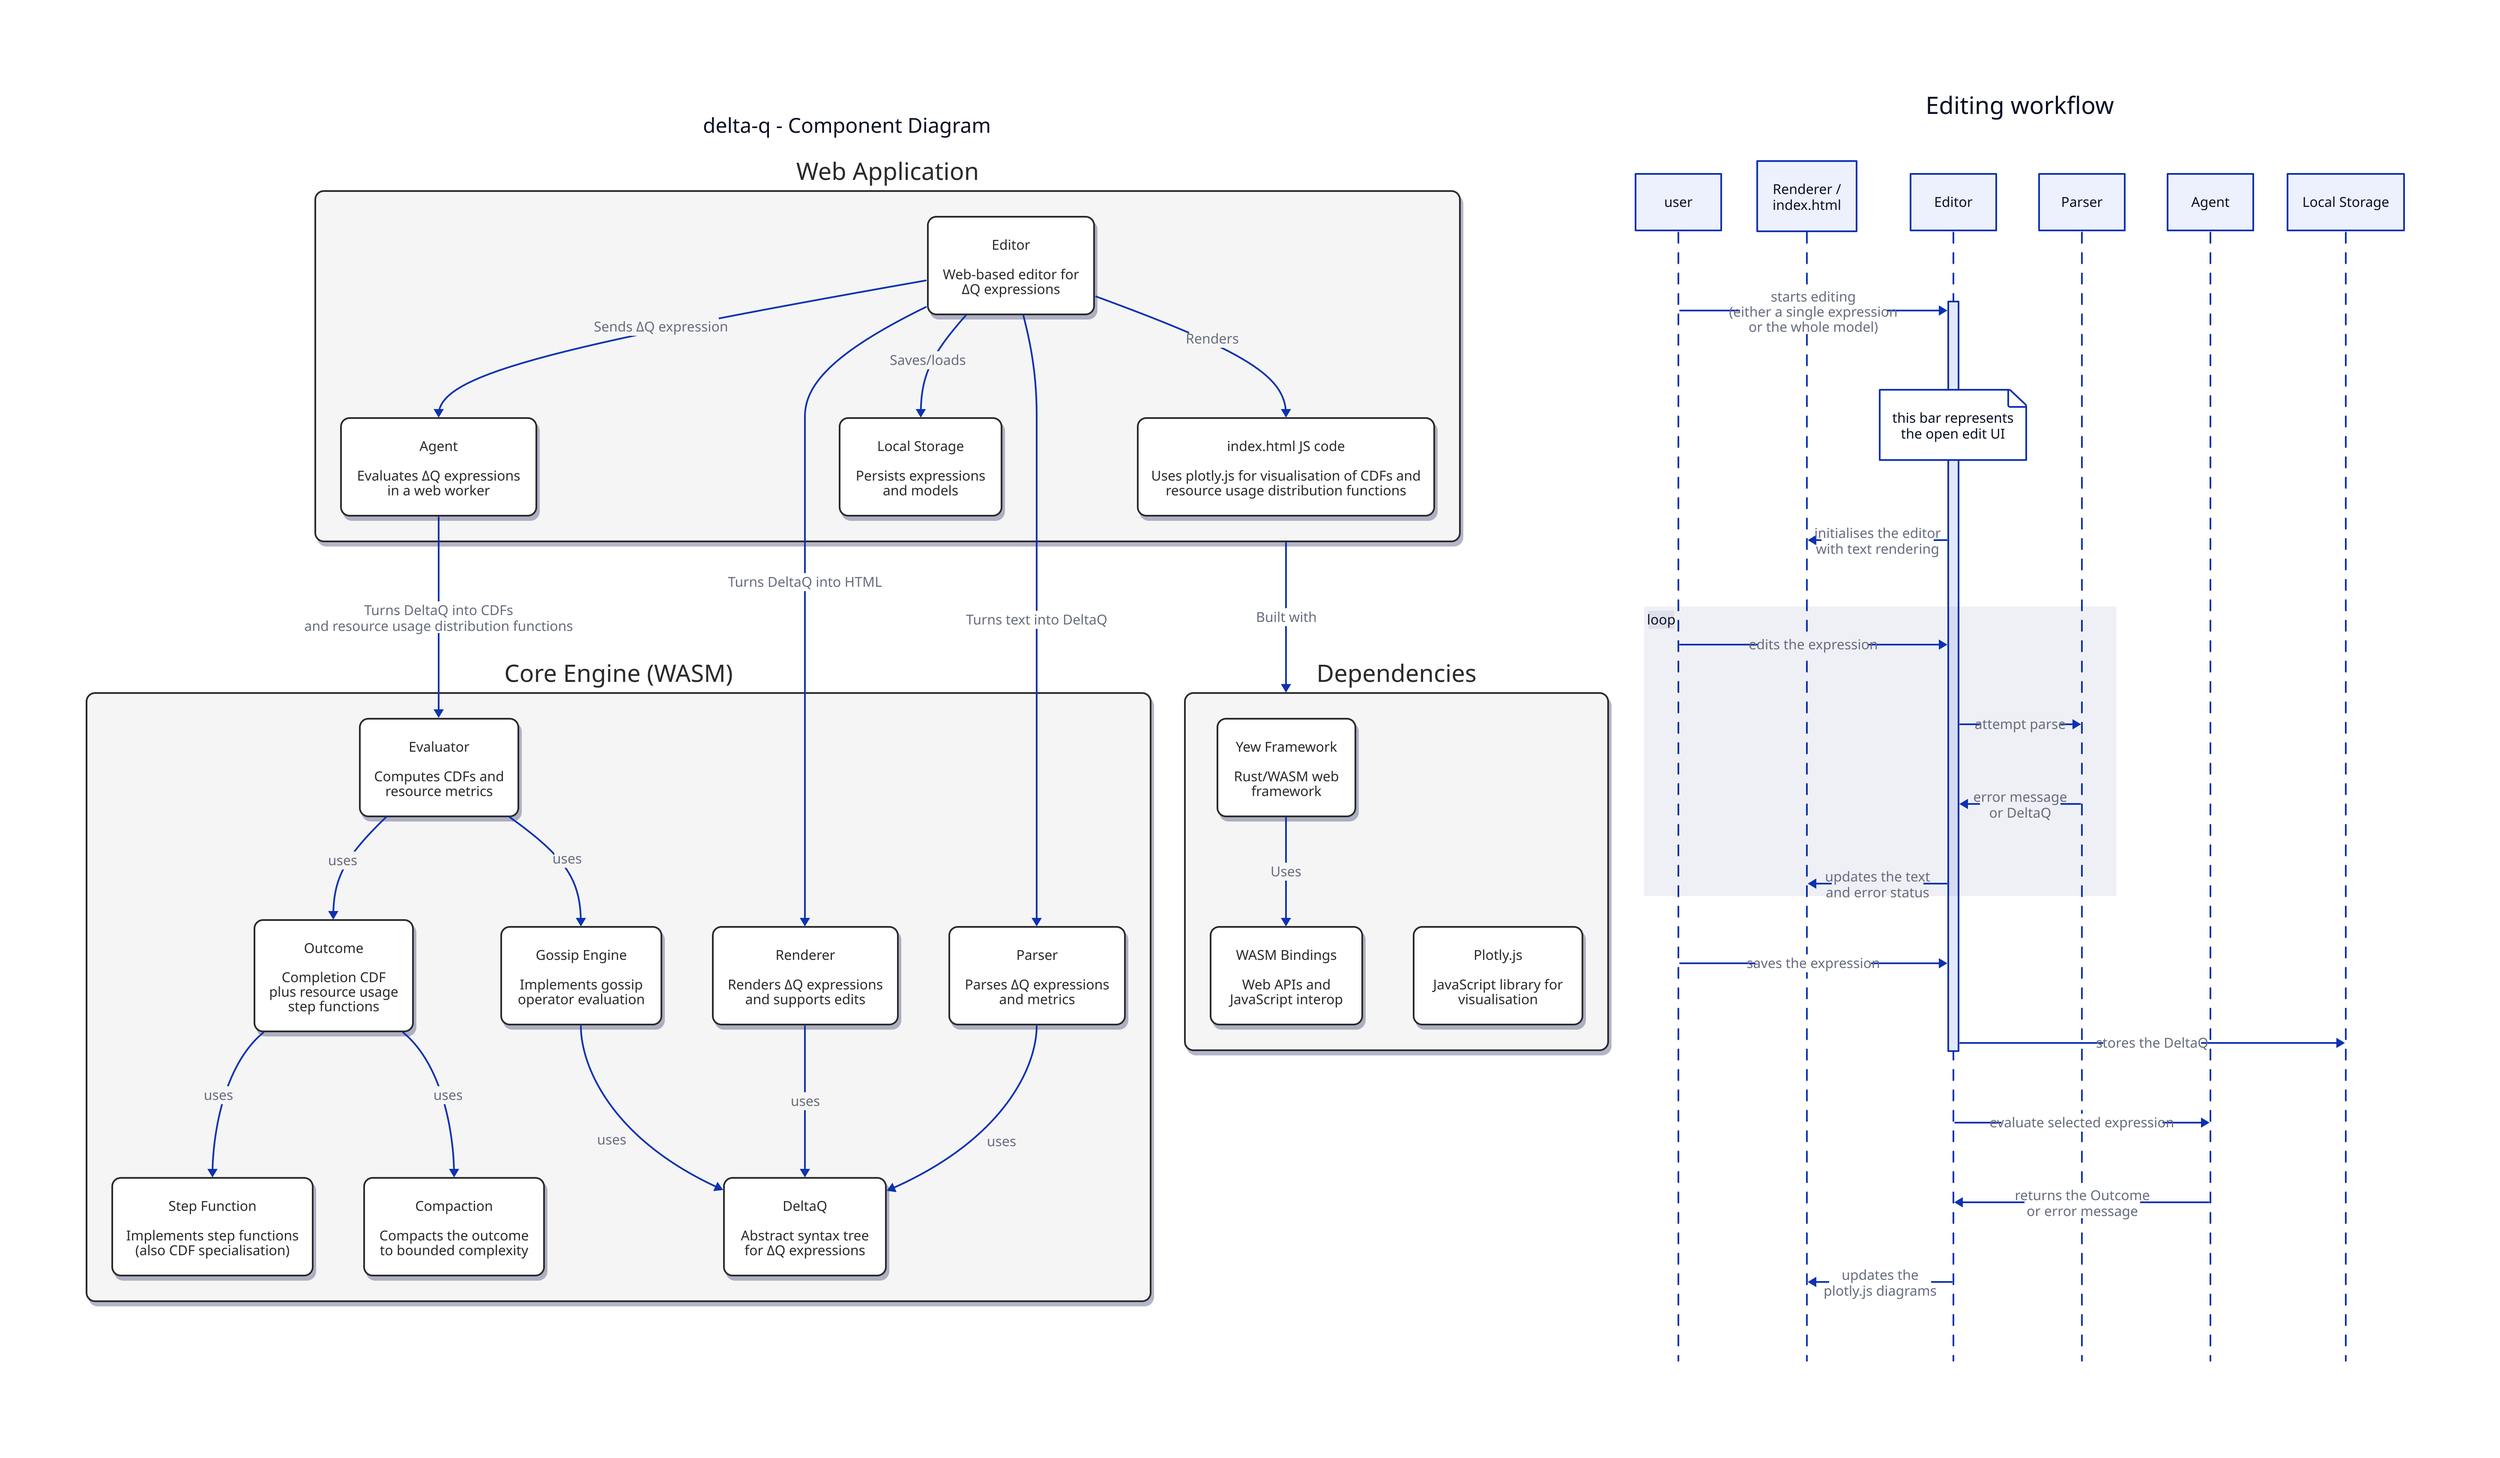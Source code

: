 title: {
  label: "delta-q - Component Diagram"
  near: top-center
  shape: text
  style.font-size: 24
  style.bold: true
}

# Styles
classes: {
  component: {
    style: {
      stroke: "#2a2a2a"
      fill: "#ffffff"
      font-color: "#2a2a2a"
      border-radius: 10
      shadow: true
    }
  }
  container: {
    style: {
      stroke: "#2a2a2a"
      fill: "#f5f5f5"
      font-color: "#2a2a2a"
      border-radius: 10
      shadow: true
    }
  }
  subcomponent: {
    style: {
      stroke: "#666666"
      fill: "#ffffff"
      font-color: "#2a2a2a"
      border-radius: 5
      shadow: false
    }
  }
}

# Web Application Container
web-app: {
  class: container
  label: "Web Application"

  editor: {
    class: component
    label: "Editor\n\nWeb-based editor for\nΔQ expressions"
  }

  agent: {
    class: component
    label: "Agent\n\nEvaluates ΔQ expressions\nin a web worker"
  }

  index: {
    class: component
    label: index.html JS code\n\n Uses plotly.js for visualisation of CDFs and\n resource usage distribution functions
  }

  storage: {
    class: component
    label: "Local Storage\n\nPersists expressions\nand models"
  }

  editor -> storage: "Saves/loads"
  editor -> agent: "Sends ΔQ expression"
  editor -> index: "Renders"
}

# Core Engine Container
core: {
  class: container
  label: "Core Engine (WASM)"

  parser: {
    class: component
    label: "Parser\n\nParses ΔQ expressions\nand metrics"
  }

  renderer: {
    class: component
    label: "Renderer\n\nRenders ΔQ expressions\nand supports edits"
  }

  evaluator: {
    class: component
    label: "Evaluator\n\nComputes CDFs and\nresource metrics"
  }

  gossip: {
    class: component
    label: "Gossip Engine\n\nImplements gossip\noperator evaluation"
  }

  step_function: {
    class: component
    label: "Step Function\n\nImplements step functions\n(also CDF specialisation)"
  }

  outcome: {
    class: component
    label: "Outcome\n\nCompletion CDF\nplus resource usage\nstep functions"
  }

  compaction: {
    class: component
    label: "Compaction\n\nCompacts the outcome\nto bounded complexity"
  }

  ast: {
    class: component
    label: "DeltaQ\n\nAbstract syntax tree\nfor ΔQ expressions"
  }

  evaluator -> gossip: "uses"
  evaluator -> outcome: "uses"
  outcome -> step_function: "uses"
  outcome -> compaction: "uses"
  parser -> ast: "uses"
  renderer -> ast: "uses"
  gossip -> ast: "uses"
}

# Dependencies Container
deps: {
  class: container
  label: "Dependencies"

  yew: {
    class: component
    label: "Yew Framework\n\nRust/WASM web\nframework"
  }

  wasm: {
    class: component
    label: "WASM Bindings\n\nWeb APIs and\nJavaScript interop"
  }

  plotly: {
    class: component
    label: "Plotly.js\n\nJavaScript library for\nvisualisation"
  }

  yew -> wasm: "Uses"
}

# Relationships
web-app.editor -> core.parser: "Turns text into DeltaQ"
web-app.agent -> core.evaluator: "Turns DeltaQ into CDFs\nand resource usage distribution functions"
web-app.editor -> core.renderer: "Turns DeltaQ into HTML"
web-app -> deps: "Built with"

Editing workflow: {
  shape: sequence_diagram
  near: center-right
  
  user
  renderer: Renderer /\nindex.html
  editor: Editor
  parser: Parser
  agent: Agent
  storage: Local Storage

  user -> editor.edit: "starts editing\n(either a single expression\nor the whole model)"
  editor."this bar represents\nthe open edit UI"
  editor.edit -> renderer: "initialises the editor\nwith text rendering"
  loop {
    user -> editor.edit: "edits the expression"
    editor.edit -> parser: "attempt parse"
    parser -> editor.edit: "error message\nor DeltaQ"
    editor.edit -> renderer: "updates the text\nand error status"
  }
  user -> editor.edit: "saves the expression"
  editor.edit -> storage: "stores the DeltaQ"
  editor -> agent: "evaluate selected expression"
  agent -> editor: "returns the Outcome\nor error message"
  editor -> renderer: "updates the\nplotly.js diagrams"
}
